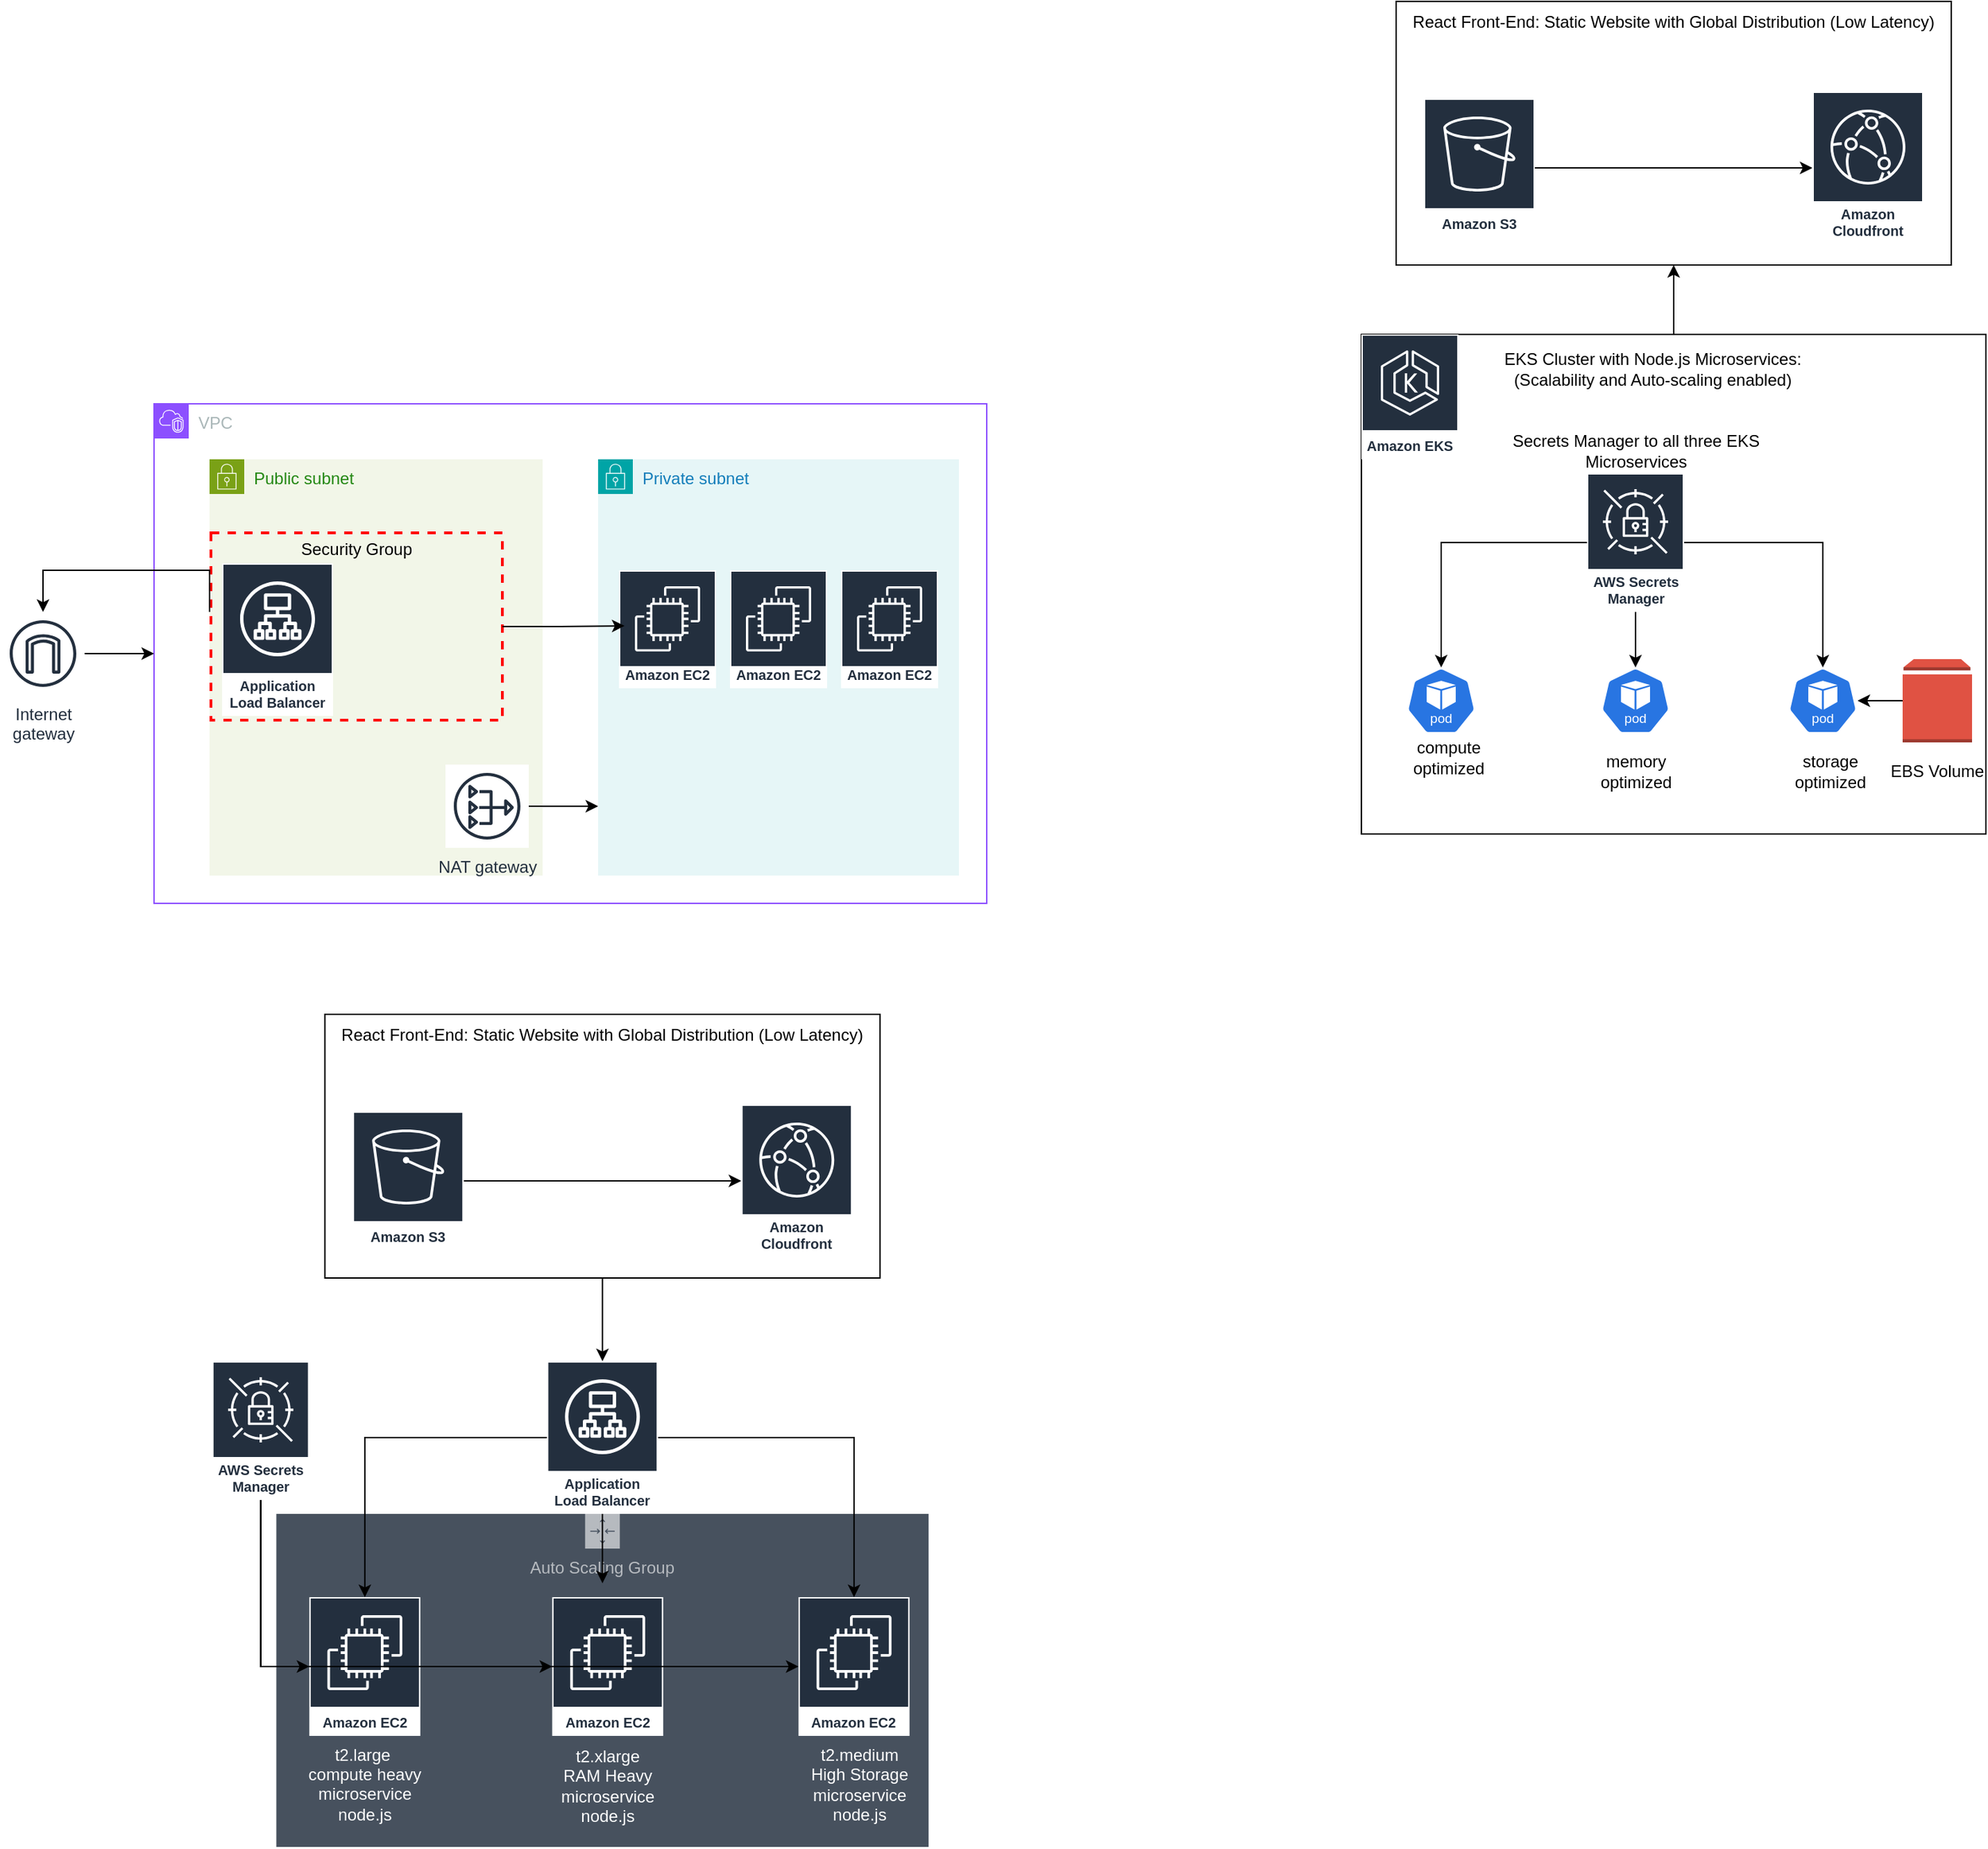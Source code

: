 <mxfile version="24.7.17">
  <diagram name="Page-1" id="n82w6MC7N7ybh6Wak7Xi">
    <mxGraphModel dx="2233" dy="772" grid="1" gridSize="10" guides="1" tooltips="1" connect="1" arrows="1" fold="1" page="0" pageScale="1" pageWidth="827" pageHeight="1169" math="0" shadow="0">
      <root>
        <mxCell id="0" />
        <mxCell id="1" parent="0" />
        <mxCell id="Ws1gLKhcjA2NSecggDod-88" value="Auto Scaling Group" style="sketch=0;outlineConnect=0;gradientColor=none;html=1;whiteSpace=wrap;fontSize=12;fontStyle=0;shape=mxgraph.aws4.groupCenter;grIcon=mxgraph.aws4.group_auto_scaling_group;grStroke=0;strokeColor=#B6BABF;fillColor=#47515E;verticalAlign=top;align=center;fontColor=#B6BABF;dashed=0;spacingTop=25;" vertex="1" parent="1">
          <mxGeometry x="-581.87" y="1250" width="470" height="240" as="geometry" />
        </mxCell>
        <mxCell id="Ws1gLKhcjA2NSecggDod-20" value="" style="rounded=0;whiteSpace=wrap;html=1;" vertex="1" parent="1">
          <mxGeometry x="225" y="160" width="400" height="190" as="geometry" />
        </mxCell>
        <mxCell id="Ws1gLKhcjA2NSecggDod-24" style="edgeStyle=orthogonalEdgeStyle;rounded=0;orthogonalLoop=1;jettySize=auto;html=1;entryX=0.5;entryY=1;entryDx=0;entryDy=0;" edge="1" parent="1" source="Ws1gLKhcjA2NSecggDod-19" target="Ws1gLKhcjA2NSecggDod-20">
          <mxGeometry relative="1" as="geometry" />
        </mxCell>
        <mxCell id="Ws1gLKhcjA2NSecggDod-19" value="" style="rounded=0;whiteSpace=wrap;html=1;" vertex="1" parent="1">
          <mxGeometry x="200" y="400" width="450" height="360" as="geometry" />
        </mxCell>
        <mxCell id="kDkyR3wlVVw4IRGfqUSK-2" value="VPC" style="points=[[0,0],[0.25,0],[0.5,0],[0.75,0],[1,0],[1,0.25],[1,0.5],[1,0.75],[1,1],[0.75,1],[0.5,1],[0.25,1],[0,1],[0,0.75],[0,0.5],[0,0.25]];outlineConnect=0;gradientColor=none;html=1;whiteSpace=wrap;fontSize=12;fontStyle=0;container=1;pointerEvents=0;collapsible=0;recursiveResize=0;shape=mxgraph.aws4.group;grIcon=mxgraph.aws4.group_vpc2;strokeColor=#8C4FFF;fillColor=none;verticalAlign=top;align=left;spacingLeft=30;fontColor=#AAB7B8;dashed=0;" parent="1" vertex="1">
          <mxGeometry x="-670" y="450" width="600" height="360" as="geometry" />
        </mxCell>
        <mxCell id="kDkyR3wlVVw4IRGfqUSK-3" value="Public subnet" style="points=[[0,0],[0.25,0],[0.5,0],[0.75,0],[1,0],[1,0.25],[1,0.5],[1,0.75],[1,1],[0.75,1],[0.5,1],[0.25,1],[0,1],[0,0.75],[0,0.5],[0,0.25]];outlineConnect=0;gradientColor=none;html=1;whiteSpace=wrap;fontSize=12;fontStyle=0;container=1;pointerEvents=0;collapsible=0;recursiveResize=0;shape=mxgraph.aws4.group;grIcon=mxgraph.aws4.group_security_group;grStroke=0;strokeColor=#7AA116;fillColor=#F2F6E8;verticalAlign=top;align=left;spacingLeft=30;fontColor=#248814;dashed=0;" parent="kDkyR3wlVVw4IRGfqUSK-2" vertex="1">
          <mxGeometry x="40" y="40" width="240" height="300" as="geometry" />
        </mxCell>
        <mxCell id="Ws1gLKhcjA2NSecggDod-74" value="Application Load Balancer" style="sketch=0;outlineConnect=0;fontColor=#232F3E;gradientColor=none;strokeColor=#ffffff;fillColor=#232F3E;dashed=0;verticalLabelPosition=middle;verticalAlign=bottom;align=center;html=1;whiteSpace=wrap;fontSize=10;fontStyle=1;spacing=3;shape=mxgraph.aws4.productIcon;prIcon=mxgraph.aws4.application_load_balancer;" vertex="1" parent="kDkyR3wlVVw4IRGfqUSK-3">
          <mxGeometry x="9" y="75" width="80" height="110" as="geometry" />
        </mxCell>
        <mxCell id="Ws1gLKhcjA2NSecggDod-17" value="NAT gateway" style="sketch=0;outlineConnect=0;fontColor=#232F3E;gradientColor=none;strokeColor=#232F3E;fillColor=#ffffff;dashed=0;verticalLabelPosition=bottom;verticalAlign=top;align=center;html=1;fontSize=12;fontStyle=0;aspect=fixed;shape=mxgraph.aws4.resourceIcon;resIcon=mxgraph.aws4.nat_gateway;" vertex="1" parent="kDkyR3wlVVw4IRGfqUSK-3">
          <mxGeometry x="170" y="220" width="60" height="60" as="geometry" />
        </mxCell>
        <mxCell id="Ws1gLKhcjA2NSecggDod-81" value="Security Group" style="fontStyle=0;verticalAlign=top;align=center;spacingTop=-2;fillColor=none;rounded=0;whiteSpace=wrap;html=1;strokeColor=#FF0000;strokeWidth=2;dashed=1;container=1;collapsible=0;expand=0;recursiveResize=0;" vertex="1" parent="kDkyR3wlVVw4IRGfqUSK-3">
          <mxGeometry x="1" y="53" width="210" height="135" as="geometry" />
        </mxCell>
        <mxCell id="kDkyR3wlVVw4IRGfqUSK-4" value="Private subnet" style="points=[[0,0],[0.25,0],[0.5,0],[0.75,0],[1,0],[1,0.25],[1,0.5],[1,0.75],[1,1],[0.75,1],[0.5,1],[0.25,1],[0,1],[0,0.75],[0,0.5],[0,0.25]];outlineConnect=0;gradientColor=none;html=1;whiteSpace=wrap;fontSize=12;fontStyle=0;container=1;pointerEvents=0;collapsible=0;recursiveResize=0;shape=mxgraph.aws4.group;grIcon=mxgraph.aws4.group_security_group;grStroke=0;strokeColor=#00A4A6;fillColor=#E6F6F7;verticalAlign=top;align=left;spacingLeft=30;fontColor=#147EBA;dashed=0;" parent="kDkyR3wlVVw4IRGfqUSK-2" vertex="1">
          <mxGeometry x="320" y="40" width="260" height="300" as="geometry" />
        </mxCell>
        <mxCell id="Ws1gLKhcjA2NSecggDod-75" value="Amazon EC2" style="sketch=0;outlineConnect=0;fontColor=#232F3E;gradientColor=none;strokeColor=#ffffff;fillColor=#232F3E;dashed=0;verticalLabelPosition=middle;verticalAlign=bottom;align=center;html=1;whiteSpace=wrap;fontSize=10;fontStyle=1;spacing=3;shape=mxgraph.aws4.productIcon;prIcon=mxgraph.aws4.ec2;" vertex="1" parent="kDkyR3wlVVw4IRGfqUSK-4">
          <mxGeometry x="15" y="80" width="70" height="85" as="geometry" />
        </mxCell>
        <mxCell id="Ws1gLKhcjA2NSecggDod-76" value="Amazon EC2" style="sketch=0;outlineConnect=0;fontColor=#232F3E;gradientColor=none;strokeColor=#ffffff;fillColor=#232F3E;dashed=0;verticalLabelPosition=middle;verticalAlign=bottom;align=center;html=1;whiteSpace=wrap;fontSize=10;fontStyle=1;spacing=3;shape=mxgraph.aws4.productIcon;prIcon=mxgraph.aws4.ec2;" vertex="1" parent="kDkyR3wlVVw4IRGfqUSK-4">
          <mxGeometry x="95" y="80" width="70" height="85" as="geometry" />
        </mxCell>
        <mxCell id="Ws1gLKhcjA2NSecggDod-77" value="Amazon EC2" style="sketch=0;outlineConnect=0;fontColor=#232F3E;gradientColor=none;strokeColor=#ffffff;fillColor=#232F3E;dashed=0;verticalLabelPosition=middle;verticalAlign=bottom;align=center;html=1;whiteSpace=wrap;fontSize=10;fontStyle=1;spacing=3;shape=mxgraph.aws4.productIcon;prIcon=mxgraph.aws4.ec2;" vertex="1" parent="kDkyR3wlVVw4IRGfqUSK-4">
          <mxGeometry x="175" y="80" width="70" height="85" as="geometry" />
        </mxCell>
        <mxCell id="Ws1gLKhcjA2NSecggDod-83" style="edgeStyle=orthogonalEdgeStyle;rounded=0;orthogonalLoop=1;jettySize=auto;html=1;" edge="1" parent="kDkyR3wlVVw4IRGfqUSK-2" source="Ws1gLKhcjA2NSecggDod-17" target="kDkyR3wlVVw4IRGfqUSK-4">
          <mxGeometry relative="1" as="geometry">
            <Array as="points">
              <mxPoint x="310" y="290" />
              <mxPoint x="310" y="290" />
            </Array>
          </mxGeometry>
        </mxCell>
        <mxCell id="Ws1gLKhcjA2NSecggDod-85" style="edgeStyle=orthogonalEdgeStyle;rounded=0;orthogonalLoop=1;jettySize=auto;html=1;entryX=0.057;entryY=0.471;entryDx=0;entryDy=0;entryPerimeter=0;" edge="1" parent="kDkyR3wlVVw4IRGfqUSK-2" source="Ws1gLKhcjA2NSecggDod-81" target="Ws1gLKhcjA2NSecggDod-75">
          <mxGeometry relative="1" as="geometry" />
        </mxCell>
        <mxCell id="Ws1gLKhcjA2NSecggDod-11" value="Amazon EKS" style="sketch=0;outlineConnect=0;fontColor=#232F3E;gradientColor=none;strokeColor=#ffffff;fillColor=#232F3E;dashed=0;verticalLabelPosition=middle;verticalAlign=bottom;align=center;html=1;whiteSpace=wrap;fontSize=10;fontStyle=1;spacing=3;shape=mxgraph.aws4.productIcon;prIcon=mxgraph.aws4.eks;" vertex="1" parent="1">
          <mxGeometry x="200" y="400" width="70" height="90" as="geometry" />
        </mxCell>
        <mxCell id="Ws1gLKhcjA2NSecggDod-55" style="edgeStyle=orthogonalEdgeStyle;rounded=0;orthogonalLoop=1;jettySize=auto;html=1;" edge="1" parent="1" source="Ws1gLKhcjA2NSecggDod-12">
          <mxGeometry relative="1" as="geometry">
            <mxPoint x="-346.87" y="1300" as="targetPoint" />
          </mxGeometry>
        </mxCell>
        <mxCell id="Ws1gLKhcjA2NSecggDod-56" style="edgeStyle=orthogonalEdgeStyle;rounded=0;orthogonalLoop=1;jettySize=auto;html=1;" edge="1" parent="1" source="Ws1gLKhcjA2NSecggDod-12" target="Ws1gLKhcjA2NSecggDod-50">
          <mxGeometry relative="1" as="geometry" />
        </mxCell>
        <mxCell id="Ws1gLKhcjA2NSecggDod-57" style="edgeStyle=orthogonalEdgeStyle;rounded=0;orthogonalLoop=1;jettySize=auto;html=1;" edge="1" parent="1" source="Ws1gLKhcjA2NSecggDod-12" target="Ws1gLKhcjA2NSecggDod-48">
          <mxGeometry relative="1" as="geometry" />
        </mxCell>
        <mxCell id="Ws1gLKhcjA2NSecggDod-12" value="Application Load Balancer" style="sketch=0;outlineConnect=0;fontColor=#232F3E;gradientColor=none;strokeColor=#ffffff;fillColor=#232F3E;dashed=0;verticalLabelPosition=middle;verticalAlign=bottom;align=center;html=1;whiteSpace=wrap;fontSize=10;fontStyle=1;spacing=3;shape=mxgraph.aws4.productIcon;prIcon=mxgraph.aws4.application_load_balancer;" vertex="1" parent="1">
          <mxGeometry x="-386.87" y="1140" width="80" height="110" as="geometry" />
        </mxCell>
        <mxCell id="Ws1gLKhcjA2NSecggDod-13" value="Amazon Cloudfront" style="sketch=0;outlineConnect=0;fontColor=#232F3E;gradientColor=none;strokeColor=#ffffff;fillColor=#232F3E;dashed=0;verticalLabelPosition=middle;verticalAlign=bottom;align=center;html=1;whiteSpace=wrap;fontSize=10;fontStyle=1;spacing=3;shape=mxgraph.aws4.productIcon;prIcon=mxgraph.aws4.cloudfront;" vertex="1" parent="1">
          <mxGeometry x="525" y="225" width="80" height="110" as="geometry" />
        </mxCell>
        <mxCell id="Ws1gLKhcjA2NSecggDod-22" style="edgeStyle=orthogonalEdgeStyle;rounded=0;orthogonalLoop=1;jettySize=auto;html=1;" edge="1" parent="1" source="Ws1gLKhcjA2NSecggDod-14" target="Ws1gLKhcjA2NSecggDod-13">
          <mxGeometry relative="1" as="geometry" />
        </mxCell>
        <mxCell id="Ws1gLKhcjA2NSecggDod-14" value="Amazon S3" style="sketch=0;outlineConnect=0;fontColor=#232F3E;gradientColor=none;strokeColor=#ffffff;fillColor=#232F3E;dashed=0;verticalLabelPosition=middle;verticalAlign=bottom;align=center;html=1;whiteSpace=wrap;fontSize=10;fontStyle=1;spacing=3;shape=mxgraph.aws4.productIcon;prIcon=mxgraph.aws4.s3;" vertex="1" parent="1">
          <mxGeometry x="245" y="230" width="80" height="100" as="geometry" />
        </mxCell>
        <mxCell id="Ws1gLKhcjA2NSecggDod-16" value="AWS Secrets Manager" style="sketch=0;outlineConnect=0;fontColor=#232F3E;gradientColor=none;strokeColor=#ffffff;fillColor=#232F3E;dashed=0;verticalLabelPosition=middle;verticalAlign=bottom;align=center;html=1;whiteSpace=wrap;fontSize=10;fontStyle=1;spacing=3;shape=mxgraph.aws4.productIcon;prIcon=mxgraph.aws4.secrets_manager;" vertex="1" parent="1">
          <mxGeometry x="362.5" y="500" width="70" height="100" as="geometry" />
        </mxCell>
        <mxCell id="Ws1gLKhcjA2NSecggDod-21" value="React Front-End: Static Website with Global Distribution (Low Latency)" style="text;html=1;align=center;verticalAlign=middle;whiteSpace=wrap;rounded=0;" vertex="1" parent="1">
          <mxGeometry x="220" y="160" width="410" height="30" as="geometry" />
        </mxCell>
        <mxCell id="Ws1gLKhcjA2NSecggDod-23" value="EKS Cluster with Node.js&amp;nbsp;Microservices: (Scalability and Auto-scaling enabled)" style="text;html=1;align=center;verticalAlign=middle;whiteSpace=wrap;rounded=0;" vertex="1" parent="1">
          <mxGeometry x="300" y="410" width="220" height="30" as="geometry" />
        </mxCell>
        <mxCell id="Ws1gLKhcjA2NSecggDod-25" value="" style="aspect=fixed;sketch=0;html=1;dashed=0;whitespace=wrap;verticalLabelPosition=bottom;verticalAlign=top;fillColor=#2875E2;strokeColor=#ffffff;points=[[0.005,0.63,0],[0.1,0.2,0],[0.9,0.2,0],[0.5,0,0],[0.995,0.63,0],[0.72,0.99,0],[0.5,1,0],[0.28,0.99,0]];shape=mxgraph.kubernetes.icon2;kubernetesLabel=1;prIcon=pod" vertex="1" parent="1">
          <mxGeometry x="232.5" y="640" width="50" height="48" as="geometry" />
        </mxCell>
        <mxCell id="Ws1gLKhcjA2NSecggDod-26" value="" style="aspect=fixed;sketch=0;html=1;dashed=0;whitespace=wrap;verticalLabelPosition=bottom;verticalAlign=top;fillColor=#2875E2;strokeColor=#ffffff;points=[[0.005,0.63,0],[0.1,0.2,0],[0.9,0.2,0],[0.5,0,0],[0.995,0.63,0],[0.72,0.99,0],[0.5,1,0],[0.28,0.99,0]];shape=mxgraph.kubernetes.icon2;kubernetesLabel=1;prIcon=pod" vertex="1" parent="1">
          <mxGeometry x="372.5" y="640" width="50" height="48" as="geometry" />
        </mxCell>
        <mxCell id="Ws1gLKhcjA2NSecggDod-27" value="" style="aspect=fixed;sketch=0;html=1;dashed=0;whitespace=wrap;verticalLabelPosition=bottom;verticalAlign=top;fillColor=#2875E2;strokeColor=#ffffff;points=[[0.005,0.63,0],[0.1,0.2,0],[0.9,0.2,0],[0.5,0,0],[0.995,0.63,0],[0.72,0.99,0],[0.5,1,0],[0.28,0.99,0]];shape=mxgraph.kubernetes.icon2;kubernetesLabel=1;prIcon=pod" vertex="1" parent="1">
          <mxGeometry x="507.5" y="640" width="50" height="48" as="geometry" />
        </mxCell>
        <mxCell id="Ws1gLKhcjA2NSecggDod-28" value="compute optimized" style="text;html=1;align=center;verticalAlign=middle;whiteSpace=wrap;rounded=0;" vertex="1" parent="1">
          <mxGeometry x="227.5" y="690" width="70" height="30" as="geometry" />
        </mxCell>
        <mxCell id="Ws1gLKhcjA2NSecggDod-29" value="memory optimized" style="text;html=1;align=center;verticalAlign=middle;whiteSpace=wrap;rounded=0;" vertex="1" parent="1">
          <mxGeometry x="362.5" y="700" width="70" height="30" as="geometry" />
        </mxCell>
        <mxCell id="Ws1gLKhcjA2NSecggDod-30" value="storage optimized" style="text;html=1;align=center;verticalAlign=middle;whiteSpace=wrap;rounded=0;" vertex="1" parent="1">
          <mxGeometry x="502.5" y="700" width="70" height="30" as="geometry" />
        </mxCell>
        <mxCell id="Ws1gLKhcjA2NSecggDod-34" style="edgeStyle=orthogonalEdgeStyle;rounded=0;orthogonalLoop=1;jettySize=auto;html=1;entryX=0.5;entryY=0;entryDx=0;entryDy=0;entryPerimeter=0;" edge="1" parent="1" source="Ws1gLKhcjA2NSecggDod-16" target="Ws1gLKhcjA2NSecggDod-26">
          <mxGeometry relative="1" as="geometry" />
        </mxCell>
        <mxCell id="Ws1gLKhcjA2NSecggDod-35" style="edgeStyle=orthogonalEdgeStyle;rounded=0;orthogonalLoop=1;jettySize=auto;html=1;entryX=0.5;entryY=0;entryDx=0;entryDy=0;entryPerimeter=0;" edge="1" parent="1" source="Ws1gLKhcjA2NSecggDod-16" target="Ws1gLKhcjA2NSecggDod-27">
          <mxGeometry relative="1" as="geometry" />
        </mxCell>
        <mxCell id="Ws1gLKhcjA2NSecggDod-36" style="edgeStyle=orthogonalEdgeStyle;rounded=0;orthogonalLoop=1;jettySize=auto;html=1;entryX=0.5;entryY=0;entryDx=0;entryDy=0;entryPerimeter=0;" edge="1" parent="1" source="Ws1gLKhcjA2NSecggDod-16" target="Ws1gLKhcjA2NSecggDod-25">
          <mxGeometry relative="1" as="geometry" />
        </mxCell>
        <mxCell id="Ws1gLKhcjA2NSecggDod-37" value="Secrets Manager to all three EKS Microservices" style="text;html=1;align=center;verticalAlign=middle;whiteSpace=wrap;rounded=0;" vertex="1" parent="1">
          <mxGeometry x="287.5" y="469" width="220" height="30" as="geometry" />
        </mxCell>
        <mxCell id="Ws1gLKhcjA2NSecggDod-40" style="edgeStyle=orthogonalEdgeStyle;rounded=0;orthogonalLoop=1;jettySize=auto;html=1;" edge="1" parent="1" source="Ws1gLKhcjA2NSecggDod-38" target="Ws1gLKhcjA2NSecggDod-27">
          <mxGeometry relative="1" as="geometry" />
        </mxCell>
        <mxCell id="Ws1gLKhcjA2NSecggDod-38" value="" style="outlineConnect=0;dashed=0;verticalLabelPosition=bottom;verticalAlign=top;align=center;html=1;shape=mxgraph.aws3.volume;fillColor=#E05243;gradientColor=none;" vertex="1" parent="1">
          <mxGeometry x="590" y="634" width="50" height="60" as="geometry" />
        </mxCell>
        <mxCell id="Ws1gLKhcjA2NSecggDod-41" value="EBS Volume" style="text;html=1;align=center;verticalAlign=middle;whiteSpace=wrap;rounded=0;" vertex="1" parent="1">
          <mxGeometry x="580" y="700" width="70" height="30" as="geometry" />
        </mxCell>
        <mxCell id="Ws1gLKhcjA2NSecggDod-47" style="edgeStyle=orthogonalEdgeStyle;rounded=0;orthogonalLoop=1;jettySize=auto;html=1;" edge="1" parent="1" source="Ws1gLKhcjA2NSecggDod-42" target="Ws1gLKhcjA2NSecggDod-12">
          <mxGeometry relative="1" as="geometry" />
        </mxCell>
        <mxCell id="Ws1gLKhcjA2NSecggDod-42" value="" style="rounded=0;whiteSpace=wrap;html=1;" vertex="1" parent="1">
          <mxGeometry x="-546.87" y="890" width="400" height="190" as="geometry" />
        </mxCell>
        <mxCell id="Ws1gLKhcjA2NSecggDod-43" value="Amazon Cloudfront" style="sketch=0;outlineConnect=0;fontColor=#232F3E;gradientColor=none;strokeColor=#ffffff;fillColor=#232F3E;dashed=0;verticalLabelPosition=middle;verticalAlign=bottom;align=center;html=1;whiteSpace=wrap;fontSize=10;fontStyle=1;spacing=3;shape=mxgraph.aws4.productIcon;prIcon=mxgraph.aws4.cloudfront;" vertex="1" parent="1">
          <mxGeometry x="-246.87" y="955" width="80" height="110" as="geometry" />
        </mxCell>
        <mxCell id="Ws1gLKhcjA2NSecggDod-44" style="edgeStyle=orthogonalEdgeStyle;rounded=0;orthogonalLoop=1;jettySize=auto;html=1;" edge="1" parent="1" source="Ws1gLKhcjA2NSecggDod-45" target="Ws1gLKhcjA2NSecggDod-43">
          <mxGeometry relative="1" as="geometry" />
        </mxCell>
        <mxCell id="Ws1gLKhcjA2NSecggDod-45" value="Amazon S3" style="sketch=0;outlineConnect=0;fontColor=#232F3E;gradientColor=none;strokeColor=#ffffff;fillColor=#232F3E;dashed=0;verticalLabelPosition=middle;verticalAlign=bottom;align=center;html=1;whiteSpace=wrap;fontSize=10;fontStyle=1;spacing=3;shape=mxgraph.aws4.productIcon;prIcon=mxgraph.aws4.s3;" vertex="1" parent="1">
          <mxGeometry x="-526.87" y="960" width="80" height="100" as="geometry" />
        </mxCell>
        <mxCell id="Ws1gLKhcjA2NSecggDod-46" value="React Front-End: Static Website with Global Distribution (Low Latency)" style="text;html=1;align=center;verticalAlign=middle;whiteSpace=wrap;rounded=0;" vertex="1" parent="1">
          <mxGeometry x="-551.87" y="890" width="410" height="30" as="geometry" />
        </mxCell>
        <mxCell id="Ws1gLKhcjA2NSecggDod-48" value="Amazon EC2" style="sketch=0;outlineConnect=0;fontColor=#232F3E;gradientColor=none;strokeColor=#ffffff;fillColor=#232F3E;dashed=0;verticalLabelPosition=middle;verticalAlign=bottom;align=center;html=1;whiteSpace=wrap;fontSize=10;fontStyle=1;spacing=3;shape=mxgraph.aws4.productIcon;prIcon=mxgraph.aws4.ec2;" vertex="1" parent="1">
          <mxGeometry x="-558.12" y="1310" width="80" height="100" as="geometry" />
        </mxCell>
        <mxCell id="Ws1gLKhcjA2NSecggDod-49" value="Amazon EC2" style="sketch=0;outlineConnect=0;fontColor=#232F3E;gradientColor=none;strokeColor=#ffffff;fillColor=#232F3E;dashed=0;verticalLabelPosition=middle;verticalAlign=bottom;align=center;html=1;whiteSpace=wrap;fontSize=10;fontStyle=1;spacing=3;shape=mxgraph.aws4.productIcon;prIcon=mxgraph.aws4.ec2;" vertex="1" parent="1">
          <mxGeometry x="-383.12" y="1310" width="80" height="100" as="geometry" />
        </mxCell>
        <mxCell id="Ws1gLKhcjA2NSecggDod-50" value="Amazon EC2" style="sketch=0;outlineConnect=0;fontColor=#232F3E;gradientColor=none;strokeColor=#ffffff;fillColor=#232F3E;dashed=0;verticalLabelPosition=middle;verticalAlign=bottom;align=center;html=1;whiteSpace=wrap;fontSize=10;fontStyle=1;spacing=3;shape=mxgraph.aws4.productIcon;prIcon=mxgraph.aws4.ec2;" vertex="1" parent="1">
          <mxGeometry x="-205.62" y="1310" width="80" height="100" as="geometry" />
        </mxCell>
        <mxCell id="Ws1gLKhcjA2NSecggDod-51" value="t2.large&amp;nbsp;&lt;div&gt;compute heavy microservice&lt;div&gt;node.js&lt;/div&gt;&lt;div&gt;&lt;br&gt;&lt;/div&gt;&lt;/div&gt;" style="text;html=1;align=center;verticalAlign=middle;whiteSpace=wrap;rounded=0;fontColor=#FFFFFF;" vertex="1" parent="1">
          <mxGeometry x="-568.12" y="1437" width="100" height="30" as="geometry" />
        </mxCell>
        <mxCell id="Ws1gLKhcjA2NSecggDod-52" value="&lt;div&gt;t2.xlarge&lt;/div&gt;RAM Heavy microservice node.js" style="text;html=1;align=center;verticalAlign=middle;whiteSpace=wrap;rounded=0;fontColor=#FFFFFF;" vertex="1" parent="1">
          <mxGeometry x="-378.12" y="1431" width="70" height="30" as="geometry" />
        </mxCell>
        <mxCell id="Ws1gLKhcjA2NSecggDod-53" value="t2.medium High Storage microservice node.js" style="text;html=1;align=center;verticalAlign=middle;whiteSpace=wrap;rounded=0;fontColor=#FFFFFF;" vertex="1" parent="1">
          <mxGeometry x="-200.62" y="1430" width="78.75" height="30" as="geometry" />
        </mxCell>
        <mxCell id="Ws1gLKhcjA2NSecggDod-91" style="edgeStyle=orthogonalEdgeStyle;rounded=0;orthogonalLoop=1;jettySize=auto;html=1;" edge="1" parent="1" source="Ws1gLKhcjA2NSecggDod-64" target="Ws1gLKhcjA2NSecggDod-48">
          <mxGeometry relative="1" as="geometry">
            <Array as="points">
              <mxPoint x="-592.87" y="1360" />
            </Array>
          </mxGeometry>
        </mxCell>
        <mxCell id="Ws1gLKhcjA2NSecggDod-92" style="edgeStyle=orthogonalEdgeStyle;rounded=0;orthogonalLoop=1;jettySize=auto;html=1;" edge="1" parent="1" source="Ws1gLKhcjA2NSecggDod-64" target="Ws1gLKhcjA2NSecggDod-49">
          <mxGeometry relative="1" as="geometry">
            <Array as="points">
              <mxPoint x="-592.87" y="1360" />
            </Array>
          </mxGeometry>
        </mxCell>
        <mxCell id="Ws1gLKhcjA2NSecggDod-93" style="edgeStyle=orthogonalEdgeStyle;rounded=0;orthogonalLoop=1;jettySize=auto;html=1;" edge="1" parent="1" source="Ws1gLKhcjA2NSecggDod-64" target="Ws1gLKhcjA2NSecggDod-50">
          <mxGeometry relative="1" as="geometry">
            <Array as="points">
              <mxPoint x="-592.87" y="1360" />
            </Array>
          </mxGeometry>
        </mxCell>
        <mxCell id="Ws1gLKhcjA2NSecggDod-64" value="AWS Secrets Manager" style="sketch=0;outlineConnect=0;fontColor=#232F3E;gradientColor=none;strokeColor=#ffffff;fillColor=#232F3E;dashed=0;verticalLabelPosition=middle;verticalAlign=bottom;align=center;html=1;whiteSpace=wrap;fontSize=10;fontStyle=1;spacing=3;shape=mxgraph.aws4.productIcon;prIcon=mxgraph.aws4.secrets_manager;" vertex="1" parent="1">
          <mxGeometry x="-628.12" y="1140" width="70" height="100" as="geometry" />
        </mxCell>
        <mxCell id="Ws1gLKhcjA2NSecggDod-86" style="edgeStyle=orthogonalEdgeStyle;rounded=0;orthogonalLoop=1;jettySize=auto;html=1;entryX=0;entryY=0.5;entryDx=0;entryDy=0;" edge="1" parent="1" source="Ws1gLKhcjA2NSecggDod-15" target="kDkyR3wlVVw4IRGfqUSK-2">
          <mxGeometry relative="1" as="geometry" />
        </mxCell>
        <mxCell id="Ws1gLKhcjA2NSecggDod-15" value="Internet&#xa;gateway" style="sketch=0;outlineConnect=0;fontColor=#232F3E;gradientColor=none;strokeColor=#232F3E;fillColor=#ffffff;dashed=0;verticalLabelPosition=bottom;verticalAlign=top;align=center;html=1;fontSize=12;fontStyle=0;aspect=fixed;shape=mxgraph.aws4.resourceIcon;resIcon=mxgraph.aws4.internet_gateway;" vertex="1" parent="1">
          <mxGeometry x="-780" y="600" width="60" height="60" as="geometry" />
        </mxCell>
        <mxCell id="Ws1gLKhcjA2NSecggDod-79" style="edgeStyle=orthogonalEdgeStyle;rounded=0;orthogonalLoop=1;jettySize=auto;html=1;" edge="1" parent="1" target="Ws1gLKhcjA2NSecggDod-15">
          <mxGeometry relative="1" as="geometry">
            <mxPoint x="-630" y="600" as="sourcePoint" />
            <mxPoint x="-750" y="610" as="targetPoint" />
            <Array as="points">
              <mxPoint x="-630" y="570" />
              <mxPoint x="-750" y="570" />
            </Array>
          </mxGeometry>
        </mxCell>
      </root>
    </mxGraphModel>
  </diagram>
</mxfile>
